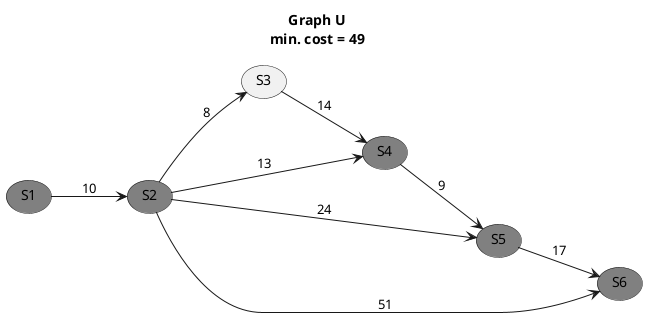 @startuml
skinparam monochrome true
left to right direction

title Graph U\nmin. cost = 49

(S1)    #Grey
(S1) --> (S2) : 10

(S2)    #Grey
(S2) --> (S3) : 8
(S2) --> (S4) : 13
(S2) --> (S5) : 24
(S2) --> (S6) : 51

(S3) --> (S4) : 14

(S4)    #Grey
(S4) --> (S5) : 9

(S5)    #Grey
(S5) --> (S6) : 17

(S6)    #Grey
@enduml
